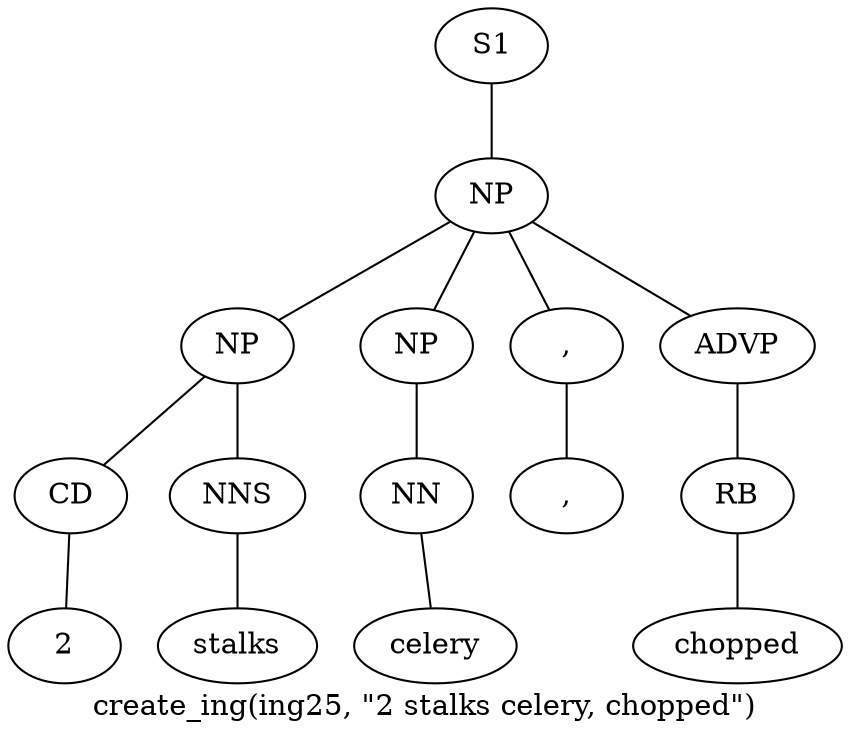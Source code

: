 graph SyntaxGraph {
	label = "create_ing(ing25, \"2 stalks celery, chopped\")";
	Node0 [label="S1"];
	Node1 [label="NP"];
	Node2 [label="NP"];
	Node3 [label="CD"];
	Node4 [label="2"];
	Node5 [label="NNS"];
	Node6 [label="stalks"];
	Node7 [label="NP"];
	Node8 [label="NN"];
	Node9 [label="celery"];
	Node10 [label=","];
	Node11 [label=","];
	Node12 [label="ADVP"];
	Node13 [label="RB"];
	Node14 [label="chopped"];

	Node0 -- Node1;
	Node1 -- Node2;
	Node1 -- Node7;
	Node1 -- Node10;
	Node1 -- Node12;
	Node2 -- Node3;
	Node2 -- Node5;
	Node3 -- Node4;
	Node5 -- Node6;
	Node7 -- Node8;
	Node8 -- Node9;
	Node10 -- Node11;
	Node12 -- Node13;
	Node13 -- Node14;
}